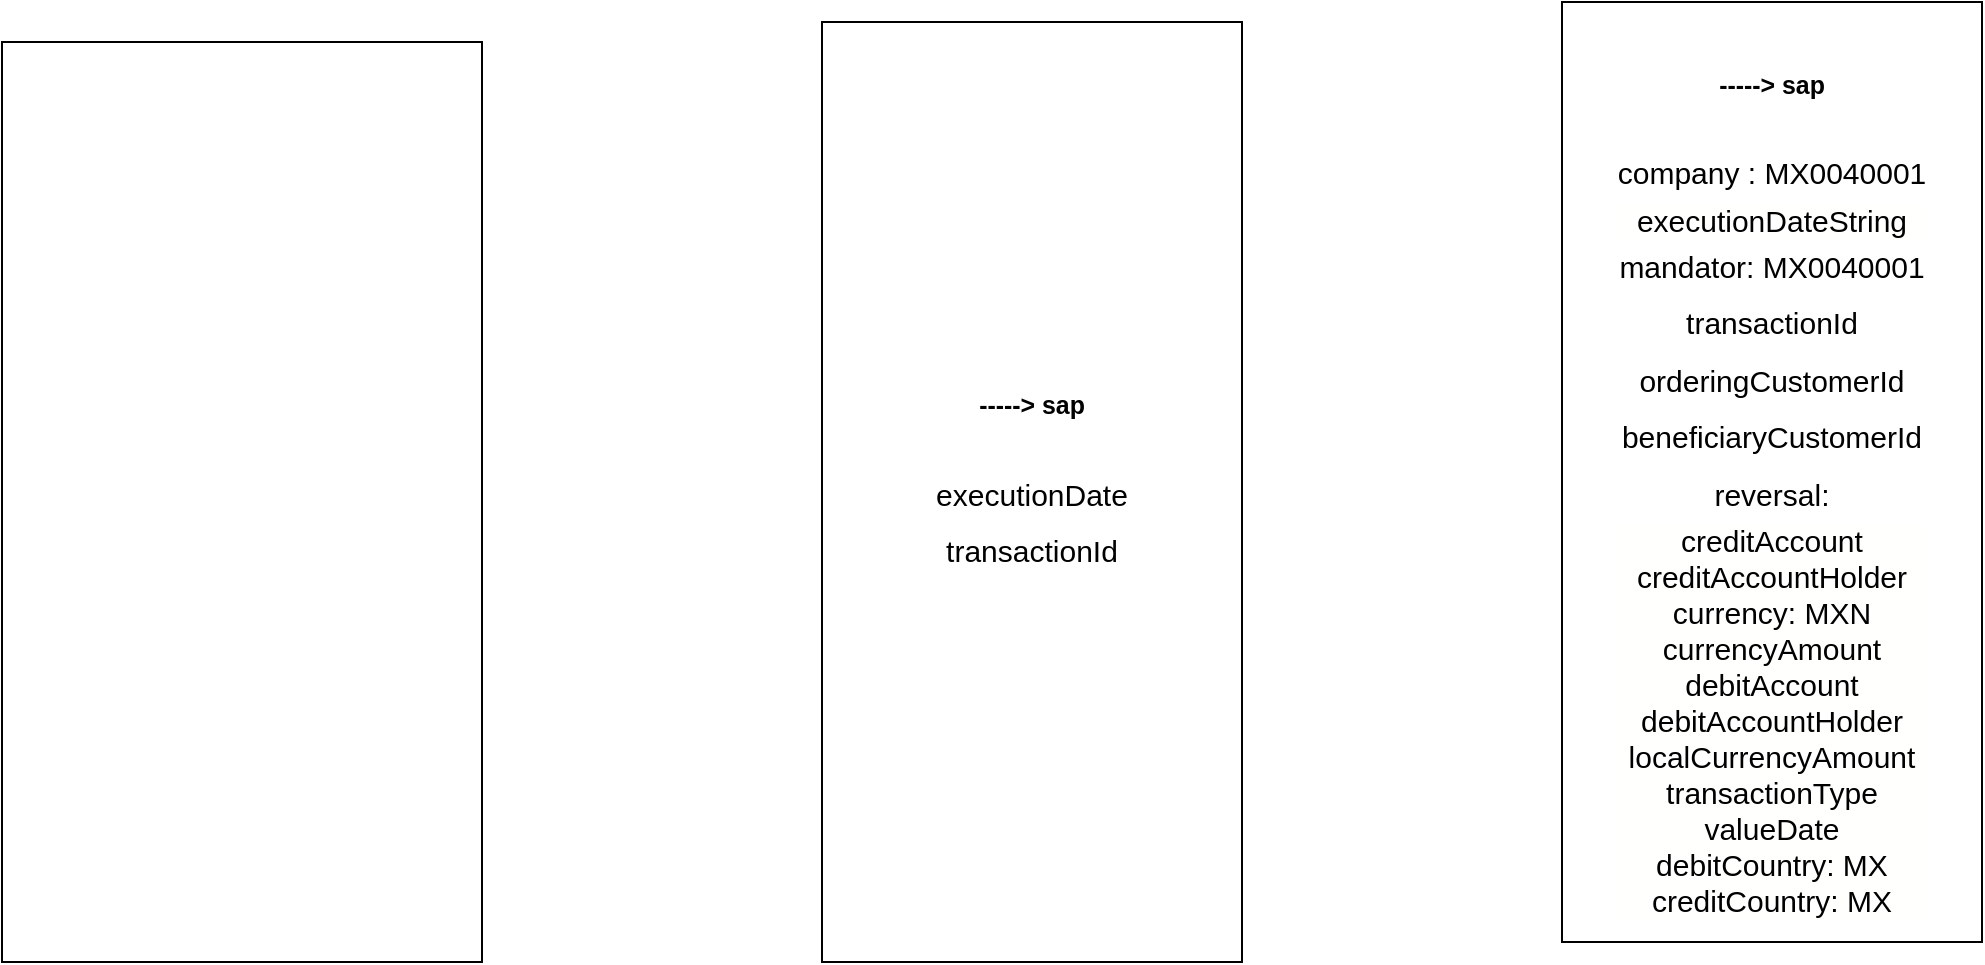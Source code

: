 <mxfile version="22.1.4" type="github">
  <diagram name="Página-1" id="e4LgDw6Ylix87TDFcCZN">
    <mxGraphModel dx="1434" dy="758" grid="1" gridSize="10" guides="1" tooltips="1" connect="1" arrows="1" fold="1" page="1" pageScale="1" pageWidth="827" pageHeight="1169" math="0" shadow="0">
      <root>
        <mxCell id="0" />
        <mxCell id="1" parent="0" />
        <mxCell id="VrDggDwCt79mrq5orfSX-2" value="&lt;div style=&quot;line-height: 190%; font-size: 15px;&quot;&gt;&lt;h5 style=&quot;line-height: 150%;&quot;&gt;-----&amp;gt; sap&lt;/h5&gt;&lt;div&gt;company :&amp;nbsp;MX0040001&lt;/div&gt;&lt;div&gt;&lt;div style=&quot;background-color: rgb(255, 255, 254); line-height: 18px;&quot;&gt;executionDateString&lt;/div&gt;&lt;/div&gt;&lt;div&gt;mandator:&amp;nbsp;MX0040001&lt;/div&gt;&lt;div&gt;transactionId&lt;/div&gt;&lt;div&gt;orderingCustomerId&lt;/div&gt;&lt;div&gt;beneficiaryCustomerId&lt;/div&gt;&lt;div&gt;reversal:&lt;/div&gt;&lt;div&gt;&lt;div style=&quot;background-color: rgb(255, 255, 254); line-height: 18px;&quot;&gt;creditAccount&lt;/div&gt;&lt;/div&gt;&lt;div style=&quot;background-color: rgb(255, 255, 254); line-height: 18px;&quot;&gt;&lt;div style=&quot;line-height: 18px;&quot;&gt;creditAccountHolder&lt;/div&gt;&lt;/div&gt;&lt;div style=&quot;line-height: 190%;&quot;&gt;&lt;div style=&quot;background-color: rgb(255, 255, 254); line-height: 18px;&quot;&gt;currency: MXN&lt;/div&gt;&lt;div style=&quot;background-color: rgb(255, 255, 254); line-height: 18px;&quot;&gt;&lt;div style=&quot;line-height: 18px;&quot;&gt;currencyAmount&lt;/div&gt;&lt;div style=&quot;line-height: 18px;&quot;&gt;&lt;div style=&quot;line-height: 18px;&quot;&gt;debitAccount&lt;/div&gt;&lt;div style=&quot;line-height: 18px;&quot;&gt;&lt;div style=&quot;line-height: 18px;&quot;&gt;debitAccountHolder&lt;/div&gt;&lt;div style=&quot;line-height: 18px;&quot;&gt;&lt;div style=&quot;line-height: 18px;&quot;&gt;localCurrencyAmount&lt;/div&gt;&lt;div style=&quot;line-height: 18px;&quot;&gt;&lt;div style=&quot;line-height: 18px;&quot;&gt;transactionType&lt;/div&gt;&lt;div style=&quot;line-height: 18px;&quot;&gt;&lt;div style=&quot;line-height: 18px;&quot;&gt;valueDate&lt;/div&gt;&lt;div style=&quot;line-height: 18px;&quot;&gt;&lt;div style=&quot;line-height: 18px;&quot;&gt;debitCountry: MX&lt;/div&gt;&lt;div style=&quot;line-height: 18px;&quot;&gt;&lt;div style=&quot;line-height: 18px;&quot;&gt;creditCountry: MX&lt;/div&gt;&lt;/div&gt;&lt;/div&gt;&lt;/div&gt;&lt;/div&gt;&lt;/div&gt;&lt;/div&gt;&lt;/div&gt;&lt;/div&gt;&lt;/div&gt;&lt;/div&gt;" style="rounded=0;whiteSpace=wrap;html=1;align=center;" vertex="1" parent="1">
          <mxGeometry x="810" y="180" width="210" height="470" as="geometry" />
        </mxCell>
        <mxCell id="VrDggDwCt79mrq5orfSX-4" value="" style="rounded=0;whiteSpace=wrap;html=1;" vertex="1" parent="1">
          <mxGeometry x="30" y="200" width="240" height="460" as="geometry" />
        </mxCell>
        <mxCell id="VrDggDwCt79mrq5orfSX-5" value="&lt;div style=&quot;line-height: 190%; font-size: 15px;&quot;&gt;&lt;h5 style=&quot;line-height: 150%;&quot;&gt;-----&amp;gt; sap&lt;/h5&gt;&lt;div&gt;executionDate&lt;/div&gt;&lt;div&gt;transactionId&lt;/div&gt;&lt;div&gt;&lt;br&gt;&lt;/div&gt;&lt;/div&gt;" style="rounded=0;whiteSpace=wrap;html=1;align=center;" vertex="1" parent="1">
          <mxGeometry x="440" y="190" width="210" height="470" as="geometry" />
        </mxCell>
      </root>
    </mxGraphModel>
  </diagram>
</mxfile>
